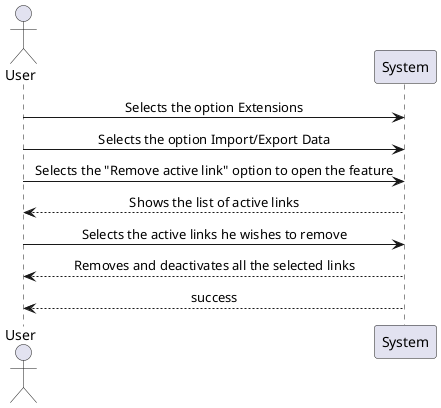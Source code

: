 @startuml ipc04_2_analysis3.png

skinparam sequenceMessageAlign center

actor User
participant "System" as s

User->s: Selects the option Extensions
User->s: Selects the option Import/Export Data
User->s: Selects the "Remove active link" option to open the feature
s-->User: Shows the list of active links
User->s: Selects the active links he wishes to remove
s-->User: Removes and deactivates all the selected links

s-->User: success

@enduml
